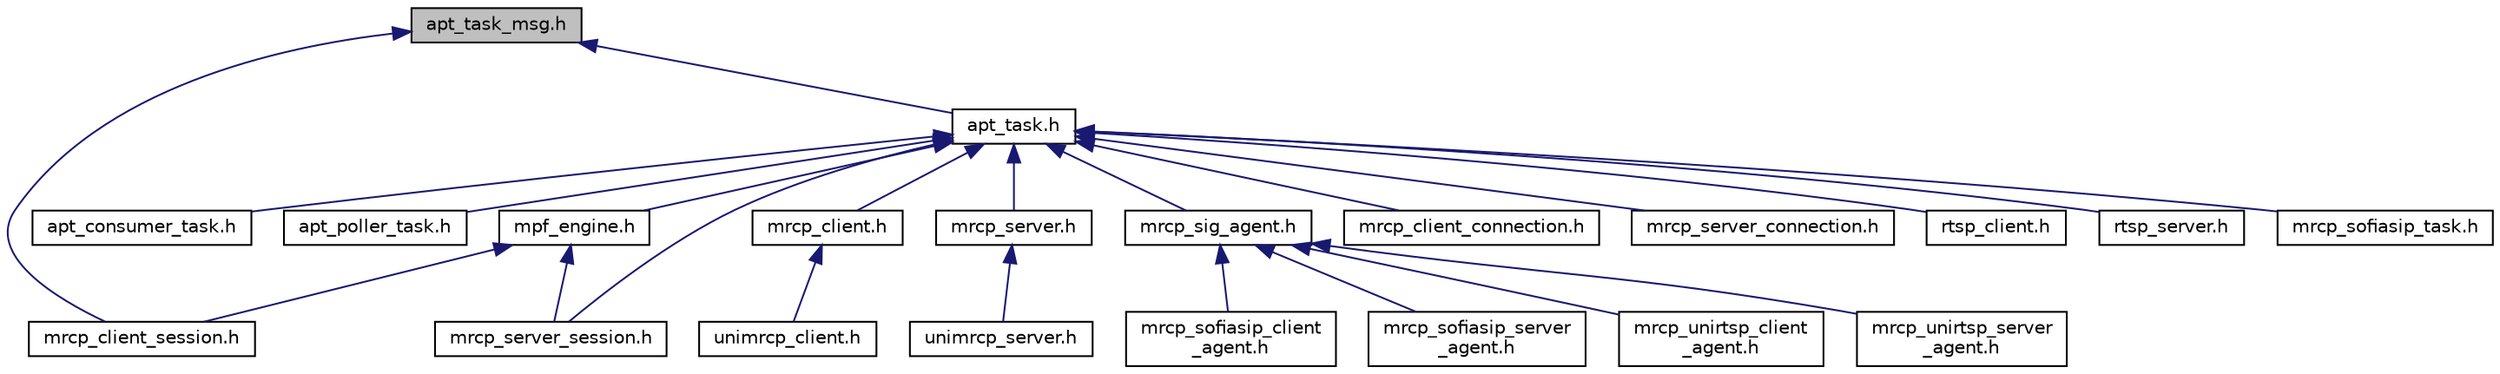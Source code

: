 digraph "apt_task_msg.h"
{
  edge [fontname="Helvetica",fontsize="10",labelfontname="Helvetica",labelfontsize="10"];
  node [fontname="Helvetica",fontsize="10",shape=record];
  Node5 [label="apt_task_msg.h",height=0.2,width=0.4,color="black", fillcolor="grey75", style="filled", fontcolor="black"];
  Node5 -> Node6 [dir="back",color="midnightblue",fontsize="10",style="solid",fontname="Helvetica"];
  Node6 [label="apt_task.h",height=0.2,width=0.4,color="black", fillcolor="white", style="filled",URL="$apt__task_8h.html",tooltip="Thread Execution Abstraction. "];
  Node6 -> Node7 [dir="back",color="midnightblue",fontsize="10",style="solid",fontname="Helvetica"];
  Node7 [label="apt_consumer_task.h",height=0.2,width=0.4,color="black", fillcolor="white", style="filled",URL="$apt__consumer__task_8h.html",tooltip="Consumer Task Definition. "];
  Node6 -> Node8 [dir="back",color="midnightblue",fontsize="10",style="solid",fontname="Helvetica"];
  Node8 [label="apt_poller_task.h",height=0.2,width=0.4,color="black", fillcolor="white", style="filled",URL="$apt__poller__task_8h.html",tooltip="Poller Task. "];
  Node6 -> Node9 [dir="back",color="midnightblue",fontsize="10",style="solid",fontname="Helvetica"];
  Node9 [label="mpf_engine.h",height=0.2,width=0.4,color="black", fillcolor="white", style="filled",URL="$mpf__engine_8h.html",tooltip="Media Processing Framework Engine. "];
  Node9 -> Node10 [dir="back",color="midnightblue",fontsize="10",style="solid",fontname="Helvetica"];
  Node10 [label="mrcp_client_session.h",height=0.2,width=0.4,color="black", fillcolor="white", style="filled",URL="$mrcp__client__session_8h.html",tooltip="MRCP Client Session. "];
  Node9 -> Node11 [dir="back",color="midnightblue",fontsize="10",style="solid",fontname="Helvetica"];
  Node11 [label="mrcp_server_session.h",height=0.2,width=0.4,color="black", fillcolor="white", style="filled",URL="$mrcp__server__session_8h.html",tooltip="MRCP Server Session. "];
  Node6 -> Node12 [dir="back",color="midnightblue",fontsize="10",style="solid",fontname="Helvetica"];
  Node12 [label="mrcp_client.h",height=0.2,width=0.4,color="black", fillcolor="white", style="filled",URL="$mrcp__client_8h.html",tooltip="MRCP Client. "];
  Node12 -> Node13 [dir="back",color="midnightblue",fontsize="10",style="solid",fontname="Helvetica"];
  Node13 [label="unimrcp_client.h",height=0.2,width=0.4,color="black", fillcolor="white", style="filled",URL="$unimrcp__client_8h.html",tooltip="UniMRCP Client. "];
  Node6 -> Node14 [dir="back",color="midnightblue",fontsize="10",style="solid",fontname="Helvetica"];
  Node14 [label="mrcp_server.h",height=0.2,width=0.4,color="black", fillcolor="white", style="filled",URL="$mrcp__server_8h.html",tooltip="MRCP Server. "];
  Node14 -> Node15 [dir="back",color="midnightblue",fontsize="10",style="solid",fontname="Helvetica"];
  Node15 [label="unimrcp_server.h",height=0.2,width=0.4,color="black", fillcolor="white", style="filled",URL="$unimrcp__server_8h.html",tooltip="UniMRCP Server. "];
  Node6 -> Node11 [dir="back",color="midnightblue",fontsize="10",style="solid",fontname="Helvetica"];
  Node6 -> Node16 [dir="back",color="midnightblue",fontsize="10",style="solid",fontname="Helvetica"];
  Node16 [label="mrcp_sig_agent.h",height=0.2,width=0.4,color="black", fillcolor="white", style="filled",URL="$mrcp__sig__agent_8h.html",tooltip="Abstract MRCP Signaling Agent. "];
  Node16 -> Node17 [dir="back",color="midnightblue",fontsize="10",style="solid",fontname="Helvetica"];
  Node17 [label="mrcp_sofiasip_client\l_agent.h",height=0.2,width=0.4,color="black", fillcolor="white", style="filled",URL="$mrcp__sofiasip__client__agent_8h.html",tooltip="Implementation of MRCP Signaling Interface using Sofia-SIP. "];
  Node16 -> Node18 [dir="back",color="midnightblue",fontsize="10",style="solid",fontname="Helvetica"];
  Node18 [label="mrcp_sofiasip_server\l_agent.h",height=0.2,width=0.4,color="black", fillcolor="white", style="filled",URL="$mrcp__sofiasip__server__agent_8h.html",tooltip="Implementation of MRCP Signaling Interface using Sofia-SIP. "];
  Node16 -> Node19 [dir="back",color="midnightblue",fontsize="10",style="solid",fontname="Helvetica"];
  Node19 [label="mrcp_unirtsp_client\l_agent.h",height=0.2,width=0.4,color="black", fillcolor="white", style="filled",URL="$mrcp__unirtsp__client__agent_8h.html",tooltip="Implementation of MRCP Signaling Interface using UniRTSP. "];
  Node16 -> Node20 [dir="back",color="midnightblue",fontsize="10",style="solid",fontname="Helvetica"];
  Node20 [label="mrcp_unirtsp_server\l_agent.h",height=0.2,width=0.4,color="black", fillcolor="white", style="filled",URL="$mrcp__unirtsp__server__agent_8h.html",tooltip="Implementation of MRCP Signaling Interface using UniRTSP. "];
  Node6 -> Node21 [dir="back",color="midnightblue",fontsize="10",style="solid",fontname="Helvetica"];
  Node21 [label="mrcp_client_connection.h",height=0.2,width=0.4,color="black", fillcolor="white", style="filled",URL="$mrcp__client__connection_8h.html",tooltip="MRCPv2 Client Connection. "];
  Node6 -> Node22 [dir="back",color="midnightblue",fontsize="10",style="solid",fontname="Helvetica"];
  Node22 [label="mrcp_server_connection.h",height=0.2,width=0.4,color="black", fillcolor="white", style="filled",URL="$mrcp__server__connection_8h.html",tooltip="MRCPv2 Server Connection. "];
  Node6 -> Node23 [dir="back",color="midnightblue",fontsize="10",style="solid",fontname="Helvetica"];
  Node23 [label="rtsp_client.h",height=0.2,width=0.4,color="black", fillcolor="white", style="filled",URL="$rtsp__client_8h.html",tooltip="RTSP Client. "];
  Node6 -> Node24 [dir="back",color="midnightblue",fontsize="10",style="solid",fontname="Helvetica"];
  Node24 [label="rtsp_server.h",height=0.2,width=0.4,color="black", fillcolor="white", style="filled",URL="$rtsp__server_8h.html",tooltip="RTSP Server. "];
  Node6 -> Node25 [dir="back",color="midnightblue",fontsize="10",style="solid",fontname="Helvetica"];
  Node25 [label="mrcp_sofiasip_task.h",height=0.2,width=0.4,color="black", fillcolor="white", style="filled",URL="$mrcp__sofiasip__task_8h.html",tooltip="Sofia-SIP Task. "];
  Node5 -> Node10 [dir="back",color="midnightblue",fontsize="10",style="solid",fontname="Helvetica"];
}
